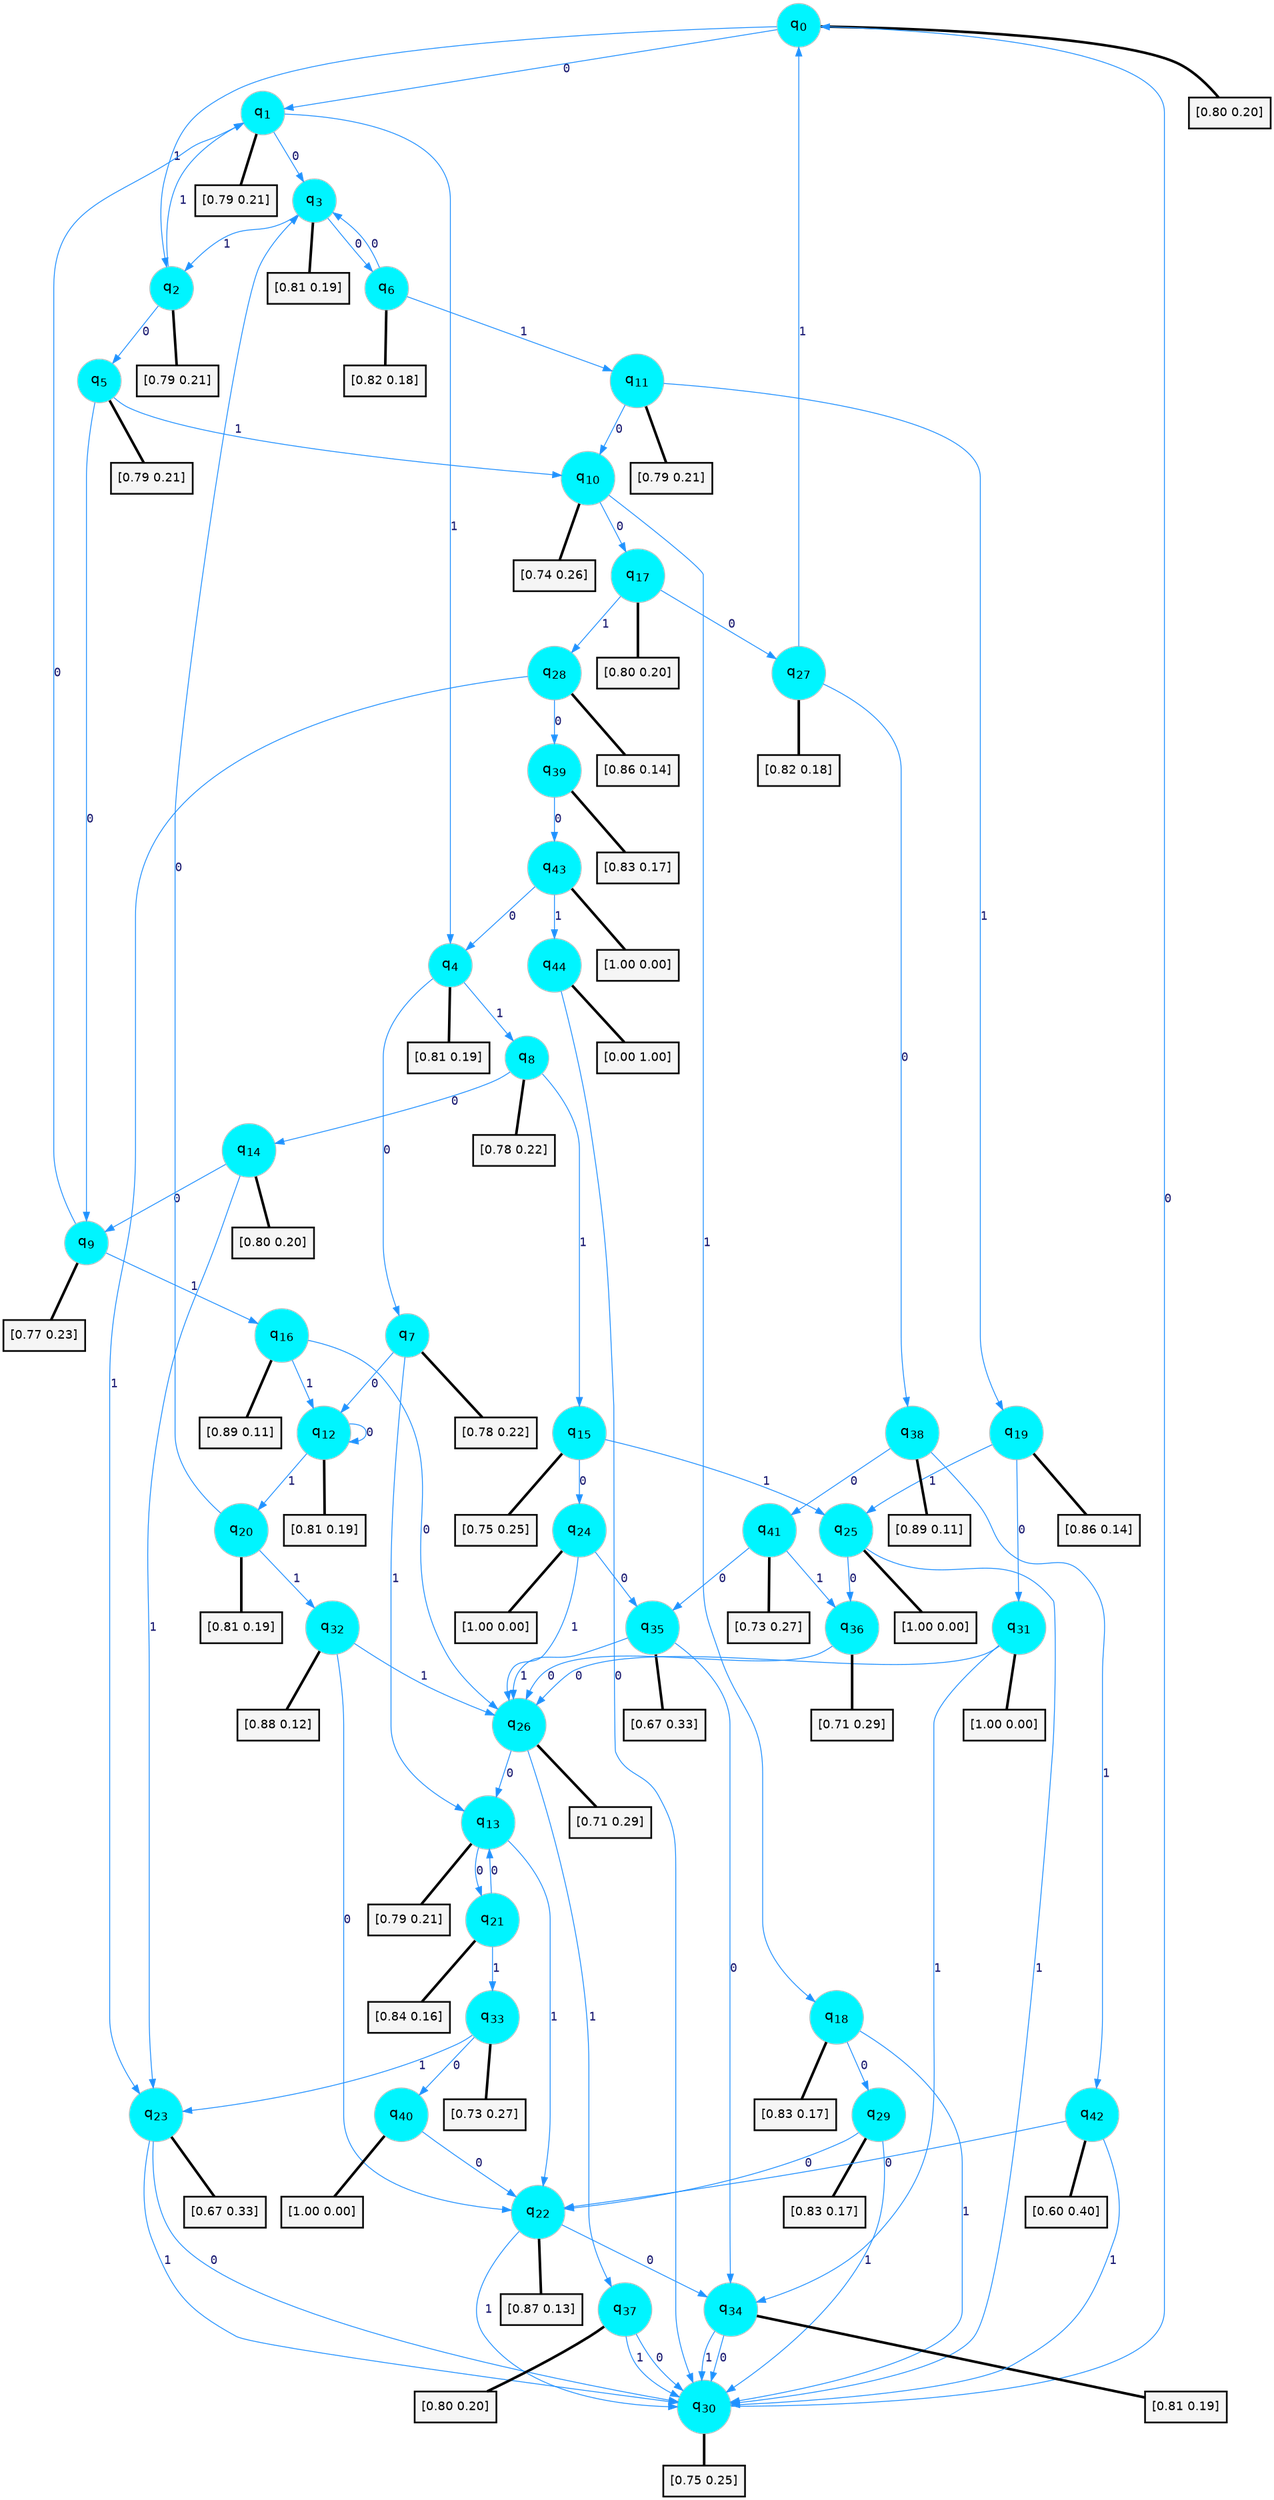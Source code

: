 digraph G {
graph [
bgcolor=transparent, dpi=300, rankdir=TD, size="40,25"];
node [
color=gray, fillcolor=turquoise1, fontcolor=black, fontname=Helvetica, fontsize=16, fontweight=bold, shape=circle, style=filled];
edge [
arrowsize=1, color=dodgerblue1, fontcolor=midnightblue, fontname=courier, fontweight=bold, penwidth=1, style=solid, weight=20];
0[label=<q<SUB>0</SUB>>];
1[label=<q<SUB>1</SUB>>];
2[label=<q<SUB>2</SUB>>];
3[label=<q<SUB>3</SUB>>];
4[label=<q<SUB>4</SUB>>];
5[label=<q<SUB>5</SUB>>];
6[label=<q<SUB>6</SUB>>];
7[label=<q<SUB>7</SUB>>];
8[label=<q<SUB>8</SUB>>];
9[label=<q<SUB>9</SUB>>];
10[label=<q<SUB>10</SUB>>];
11[label=<q<SUB>11</SUB>>];
12[label=<q<SUB>12</SUB>>];
13[label=<q<SUB>13</SUB>>];
14[label=<q<SUB>14</SUB>>];
15[label=<q<SUB>15</SUB>>];
16[label=<q<SUB>16</SUB>>];
17[label=<q<SUB>17</SUB>>];
18[label=<q<SUB>18</SUB>>];
19[label=<q<SUB>19</SUB>>];
20[label=<q<SUB>20</SUB>>];
21[label=<q<SUB>21</SUB>>];
22[label=<q<SUB>22</SUB>>];
23[label=<q<SUB>23</SUB>>];
24[label=<q<SUB>24</SUB>>];
25[label=<q<SUB>25</SUB>>];
26[label=<q<SUB>26</SUB>>];
27[label=<q<SUB>27</SUB>>];
28[label=<q<SUB>28</SUB>>];
29[label=<q<SUB>29</SUB>>];
30[label=<q<SUB>30</SUB>>];
31[label=<q<SUB>31</SUB>>];
32[label=<q<SUB>32</SUB>>];
33[label=<q<SUB>33</SUB>>];
34[label=<q<SUB>34</SUB>>];
35[label=<q<SUB>35</SUB>>];
36[label=<q<SUB>36</SUB>>];
37[label=<q<SUB>37</SUB>>];
38[label=<q<SUB>38</SUB>>];
39[label=<q<SUB>39</SUB>>];
40[label=<q<SUB>40</SUB>>];
41[label=<q<SUB>41</SUB>>];
42[label=<q<SUB>42</SUB>>];
43[label=<q<SUB>43</SUB>>];
44[label=<q<SUB>44</SUB>>];
45[label="[0.80 0.20]", shape=box,fontcolor=black, fontname=Helvetica, fontsize=14, penwidth=2, fillcolor=whitesmoke,color=black];
46[label="[0.79 0.21]", shape=box,fontcolor=black, fontname=Helvetica, fontsize=14, penwidth=2, fillcolor=whitesmoke,color=black];
47[label="[0.79 0.21]", shape=box,fontcolor=black, fontname=Helvetica, fontsize=14, penwidth=2, fillcolor=whitesmoke,color=black];
48[label="[0.81 0.19]", shape=box,fontcolor=black, fontname=Helvetica, fontsize=14, penwidth=2, fillcolor=whitesmoke,color=black];
49[label="[0.81 0.19]", shape=box,fontcolor=black, fontname=Helvetica, fontsize=14, penwidth=2, fillcolor=whitesmoke,color=black];
50[label="[0.79 0.21]", shape=box,fontcolor=black, fontname=Helvetica, fontsize=14, penwidth=2, fillcolor=whitesmoke,color=black];
51[label="[0.82 0.18]", shape=box,fontcolor=black, fontname=Helvetica, fontsize=14, penwidth=2, fillcolor=whitesmoke,color=black];
52[label="[0.78 0.22]", shape=box,fontcolor=black, fontname=Helvetica, fontsize=14, penwidth=2, fillcolor=whitesmoke,color=black];
53[label="[0.78 0.22]", shape=box,fontcolor=black, fontname=Helvetica, fontsize=14, penwidth=2, fillcolor=whitesmoke,color=black];
54[label="[0.77 0.23]", shape=box,fontcolor=black, fontname=Helvetica, fontsize=14, penwidth=2, fillcolor=whitesmoke,color=black];
55[label="[0.74 0.26]", shape=box,fontcolor=black, fontname=Helvetica, fontsize=14, penwidth=2, fillcolor=whitesmoke,color=black];
56[label="[0.79 0.21]", shape=box,fontcolor=black, fontname=Helvetica, fontsize=14, penwidth=2, fillcolor=whitesmoke,color=black];
57[label="[0.81 0.19]", shape=box,fontcolor=black, fontname=Helvetica, fontsize=14, penwidth=2, fillcolor=whitesmoke,color=black];
58[label="[0.79 0.21]", shape=box,fontcolor=black, fontname=Helvetica, fontsize=14, penwidth=2, fillcolor=whitesmoke,color=black];
59[label="[0.80 0.20]", shape=box,fontcolor=black, fontname=Helvetica, fontsize=14, penwidth=2, fillcolor=whitesmoke,color=black];
60[label="[0.75 0.25]", shape=box,fontcolor=black, fontname=Helvetica, fontsize=14, penwidth=2, fillcolor=whitesmoke,color=black];
61[label="[0.89 0.11]", shape=box,fontcolor=black, fontname=Helvetica, fontsize=14, penwidth=2, fillcolor=whitesmoke,color=black];
62[label="[0.80 0.20]", shape=box,fontcolor=black, fontname=Helvetica, fontsize=14, penwidth=2, fillcolor=whitesmoke,color=black];
63[label="[0.83 0.17]", shape=box,fontcolor=black, fontname=Helvetica, fontsize=14, penwidth=2, fillcolor=whitesmoke,color=black];
64[label="[0.86 0.14]", shape=box,fontcolor=black, fontname=Helvetica, fontsize=14, penwidth=2, fillcolor=whitesmoke,color=black];
65[label="[0.81 0.19]", shape=box,fontcolor=black, fontname=Helvetica, fontsize=14, penwidth=2, fillcolor=whitesmoke,color=black];
66[label="[0.84 0.16]", shape=box,fontcolor=black, fontname=Helvetica, fontsize=14, penwidth=2, fillcolor=whitesmoke,color=black];
67[label="[0.87 0.13]", shape=box,fontcolor=black, fontname=Helvetica, fontsize=14, penwidth=2, fillcolor=whitesmoke,color=black];
68[label="[0.67 0.33]", shape=box,fontcolor=black, fontname=Helvetica, fontsize=14, penwidth=2, fillcolor=whitesmoke,color=black];
69[label="[1.00 0.00]", shape=box,fontcolor=black, fontname=Helvetica, fontsize=14, penwidth=2, fillcolor=whitesmoke,color=black];
70[label="[1.00 0.00]", shape=box,fontcolor=black, fontname=Helvetica, fontsize=14, penwidth=2, fillcolor=whitesmoke,color=black];
71[label="[0.71 0.29]", shape=box,fontcolor=black, fontname=Helvetica, fontsize=14, penwidth=2, fillcolor=whitesmoke,color=black];
72[label="[0.82 0.18]", shape=box,fontcolor=black, fontname=Helvetica, fontsize=14, penwidth=2, fillcolor=whitesmoke,color=black];
73[label="[0.86 0.14]", shape=box,fontcolor=black, fontname=Helvetica, fontsize=14, penwidth=2, fillcolor=whitesmoke,color=black];
74[label="[0.83 0.17]", shape=box,fontcolor=black, fontname=Helvetica, fontsize=14, penwidth=2, fillcolor=whitesmoke,color=black];
75[label="[0.75 0.25]", shape=box,fontcolor=black, fontname=Helvetica, fontsize=14, penwidth=2, fillcolor=whitesmoke,color=black];
76[label="[1.00 0.00]", shape=box,fontcolor=black, fontname=Helvetica, fontsize=14, penwidth=2, fillcolor=whitesmoke,color=black];
77[label="[0.88 0.12]", shape=box,fontcolor=black, fontname=Helvetica, fontsize=14, penwidth=2, fillcolor=whitesmoke,color=black];
78[label="[0.73 0.27]", shape=box,fontcolor=black, fontname=Helvetica, fontsize=14, penwidth=2, fillcolor=whitesmoke,color=black];
79[label="[0.81 0.19]", shape=box,fontcolor=black, fontname=Helvetica, fontsize=14, penwidth=2, fillcolor=whitesmoke,color=black];
80[label="[0.67 0.33]", shape=box,fontcolor=black, fontname=Helvetica, fontsize=14, penwidth=2, fillcolor=whitesmoke,color=black];
81[label="[0.71 0.29]", shape=box,fontcolor=black, fontname=Helvetica, fontsize=14, penwidth=2, fillcolor=whitesmoke,color=black];
82[label="[0.80 0.20]", shape=box,fontcolor=black, fontname=Helvetica, fontsize=14, penwidth=2, fillcolor=whitesmoke,color=black];
83[label="[0.89 0.11]", shape=box,fontcolor=black, fontname=Helvetica, fontsize=14, penwidth=2, fillcolor=whitesmoke,color=black];
84[label="[0.83 0.17]", shape=box,fontcolor=black, fontname=Helvetica, fontsize=14, penwidth=2, fillcolor=whitesmoke,color=black];
85[label="[1.00 0.00]", shape=box,fontcolor=black, fontname=Helvetica, fontsize=14, penwidth=2, fillcolor=whitesmoke,color=black];
86[label="[0.73 0.27]", shape=box,fontcolor=black, fontname=Helvetica, fontsize=14, penwidth=2, fillcolor=whitesmoke,color=black];
87[label="[0.60 0.40]", shape=box,fontcolor=black, fontname=Helvetica, fontsize=14, penwidth=2, fillcolor=whitesmoke,color=black];
88[label="[1.00 0.00]", shape=box,fontcolor=black, fontname=Helvetica, fontsize=14, penwidth=2, fillcolor=whitesmoke,color=black];
89[label="[0.00 1.00]", shape=box,fontcolor=black, fontname=Helvetica, fontsize=14, penwidth=2, fillcolor=whitesmoke,color=black];
0->1 [label=0];
0->2 [label=1];
0->45 [arrowhead=none, penwidth=3,color=black];
1->3 [label=0];
1->4 [label=1];
1->46 [arrowhead=none, penwidth=3,color=black];
2->5 [label=0];
2->1 [label=1];
2->47 [arrowhead=none, penwidth=3,color=black];
3->6 [label=0];
3->2 [label=1];
3->48 [arrowhead=none, penwidth=3,color=black];
4->7 [label=0];
4->8 [label=1];
4->49 [arrowhead=none, penwidth=3,color=black];
5->9 [label=0];
5->10 [label=1];
5->50 [arrowhead=none, penwidth=3,color=black];
6->3 [label=0];
6->11 [label=1];
6->51 [arrowhead=none, penwidth=3,color=black];
7->12 [label=0];
7->13 [label=1];
7->52 [arrowhead=none, penwidth=3,color=black];
8->14 [label=0];
8->15 [label=1];
8->53 [arrowhead=none, penwidth=3,color=black];
9->1 [label=0];
9->16 [label=1];
9->54 [arrowhead=none, penwidth=3,color=black];
10->17 [label=0];
10->18 [label=1];
10->55 [arrowhead=none, penwidth=3,color=black];
11->10 [label=0];
11->19 [label=1];
11->56 [arrowhead=none, penwidth=3,color=black];
12->12 [label=0];
12->20 [label=1];
12->57 [arrowhead=none, penwidth=3,color=black];
13->21 [label=0];
13->22 [label=1];
13->58 [arrowhead=none, penwidth=3,color=black];
14->9 [label=0];
14->23 [label=1];
14->59 [arrowhead=none, penwidth=3,color=black];
15->24 [label=0];
15->25 [label=1];
15->60 [arrowhead=none, penwidth=3,color=black];
16->26 [label=0];
16->12 [label=1];
16->61 [arrowhead=none, penwidth=3,color=black];
17->27 [label=0];
17->28 [label=1];
17->62 [arrowhead=none, penwidth=3,color=black];
18->29 [label=0];
18->30 [label=1];
18->63 [arrowhead=none, penwidth=3,color=black];
19->31 [label=0];
19->25 [label=1];
19->64 [arrowhead=none, penwidth=3,color=black];
20->3 [label=0];
20->32 [label=1];
20->65 [arrowhead=none, penwidth=3,color=black];
21->13 [label=0];
21->33 [label=1];
21->66 [arrowhead=none, penwidth=3,color=black];
22->34 [label=0];
22->30 [label=1];
22->67 [arrowhead=none, penwidth=3,color=black];
23->30 [label=0];
23->30 [label=1];
23->68 [arrowhead=none, penwidth=3,color=black];
24->35 [label=0];
24->26 [label=1];
24->69 [arrowhead=none, penwidth=3,color=black];
25->36 [label=0];
25->30 [label=1];
25->70 [arrowhead=none, penwidth=3,color=black];
26->13 [label=0];
26->37 [label=1];
26->71 [arrowhead=none, penwidth=3,color=black];
27->38 [label=0];
27->0 [label=1];
27->72 [arrowhead=none, penwidth=3,color=black];
28->39 [label=0];
28->23 [label=1];
28->73 [arrowhead=none, penwidth=3,color=black];
29->22 [label=0];
29->30 [label=1];
29->74 [arrowhead=none, penwidth=3,color=black];
30->0 [label=0];
30->75 [arrowhead=none, penwidth=3,color=black];
31->26 [label=0];
31->34 [label=1];
31->76 [arrowhead=none, penwidth=3,color=black];
32->22 [label=0];
32->26 [label=1];
32->77 [arrowhead=none, penwidth=3,color=black];
33->40 [label=0];
33->23 [label=1];
33->78 [arrowhead=none, penwidth=3,color=black];
34->30 [label=0];
34->30 [label=1];
34->79 [arrowhead=none, penwidth=3,color=black];
35->34 [label=0];
35->26 [label=1];
35->80 [arrowhead=none, penwidth=3,color=black];
36->26 [label=0];
36->81 [arrowhead=none, penwidth=3,color=black];
37->30 [label=0];
37->30 [label=1];
37->82 [arrowhead=none, penwidth=3,color=black];
38->41 [label=0];
38->42 [label=1];
38->83 [arrowhead=none, penwidth=3,color=black];
39->43 [label=0];
39->84 [arrowhead=none, penwidth=3,color=black];
40->22 [label=0];
40->85 [arrowhead=none, penwidth=3,color=black];
41->35 [label=0];
41->36 [label=1];
41->86 [arrowhead=none, penwidth=3,color=black];
42->22 [label=0];
42->30 [label=1];
42->87 [arrowhead=none, penwidth=3,color=black];
43->4 [label=0];
43->44 [label=1];
43->88 [arrowhead=none, penwidth=3,color=black];
44->30 [label=0];
44->89 [arrowhead=none, penwidth=3,color=black];
}
